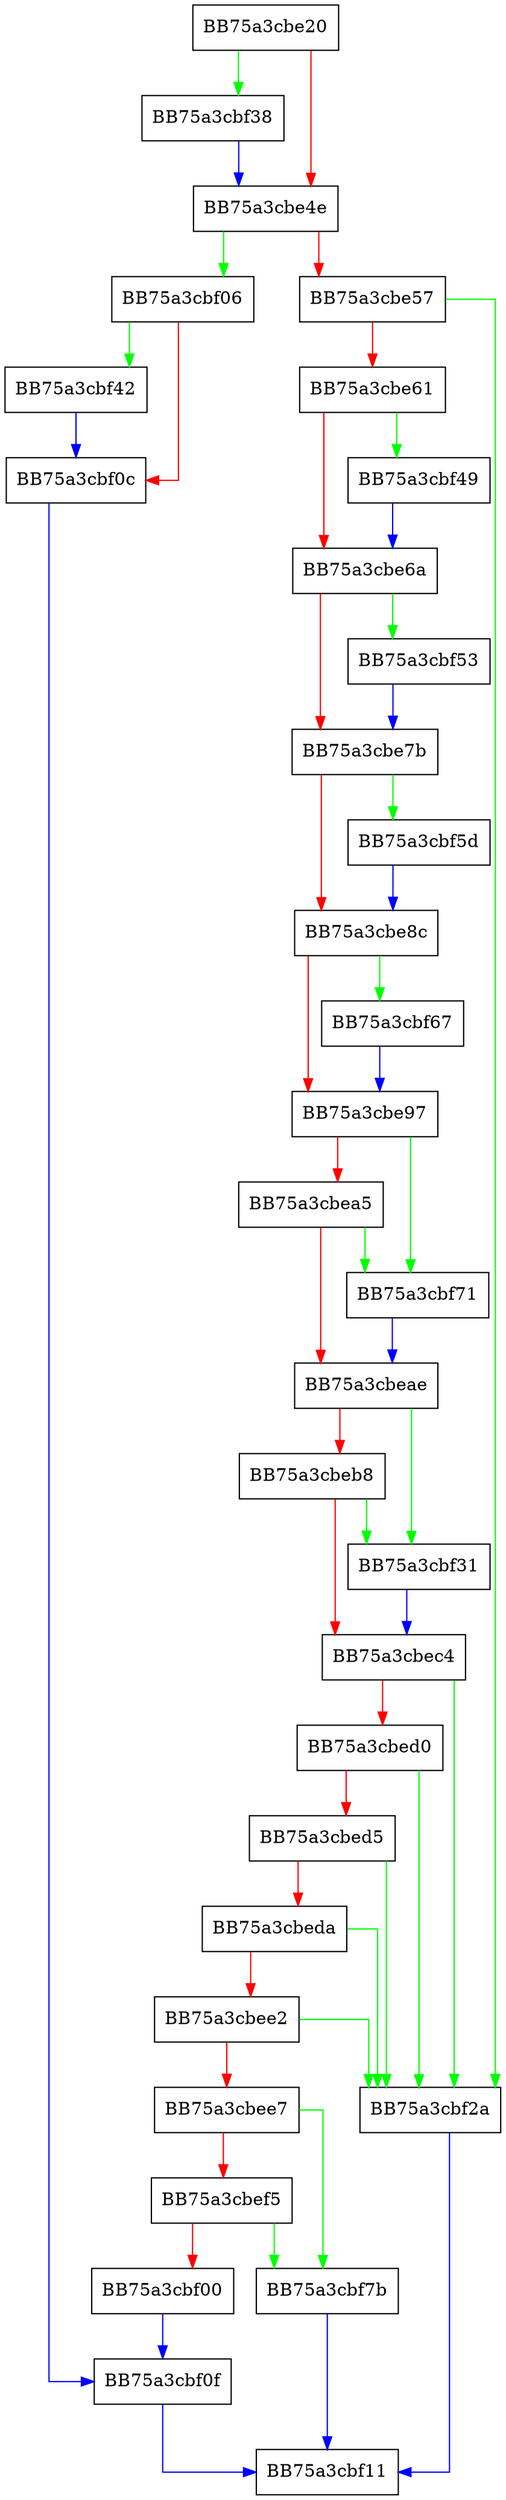 digraph ExtractorAsFile {
  node [shape="box"];
  graph [splines=ortho];
  BB75a3cbe20 -> BB75a3cbf38 [color="green"];
  BB75a3cbe20 -> BB75a3cbe4e [color="red"];
  BB75a3cbe4e -> BB75a3cbf06 [color="green"];
  BB75a3cbe4e -> BB75a3cbe57 [color="red"];
  BB75a3cbe57 -> BB75a3cbf2a [color="green"];
  BB75a3cbe57 -> BB75a3cbe61 [color="red"];
  BB75a3cbe61 -> BB75a3cbf49 [color="green"];
  BB75a3cbe61 -> BB75a3cbe6a [color="red"];
  BB75a3cbe6a -> BB75a3cbf53 [color="green"];
  BB75a3cbe6a -> BB75a3cbe7b [color="red"];
  BB75a3cbe7b -> BB75a3cbf5d [color="green"];
  BB75a3cbe7b -> BB75a3cbe8c [color="red"];
  BB75a3cbe8c -> BB75a3cbf67 [color="green"];
  BB75a3cbe8c -> BB75a3cbe97 [color="red"];
  BB75a3cbe97 -> BB75a3cbf71 [color="green"];
  BB75a3cbe97 -> BB75a3cbea5 [color="red"];
  BB75a3cbea5 -> BB75a3cbf71 [color="green"];
  BB75a3cbea5 -> BB75a3cbeae [color="red"];
  BB75a3cbeae -> BB75a3cbf31 [color="green"];
  BB75a3cbeae -> BB75a3cbeb8 [color="red"];
  BB75a3cbeb8 -> BB75a3cbf31 [color="green"];
  BB75a3cbeb8 -> BB75a3cbec4 [color="red"];
  BB75a3cbec4 -> BB75a3cbf2a [color="green"];
  BB75a3cbec4 -> BB75a3cbed0 [color="red"];
  BB75a3cbed0 -> BB75a3cbf2a [color="green"];
  BB75a3cbed0 -> BB75a3cbed5 [color="red"];
  BB75a3cbed5 -> BB75a3cbf2a [color="green"];
  BB75a3cbed5 -> BB75a3cbeda [color="red"];
  BB75a3cbeda -> BB75a3cbf2a [color="green"];
  BB75a3cbeda -> BB75a3cbee2 [color="red"];
  BB75a3cbee2 -> BB75a3cbf2a [color="green"];
  BB75a3cbee2 -> BB75a3cbee7 [color="red"];
  BB75a3cbee7 -> BB75a3cbf7b [color="green"];
  BB75a3cbee7 -> BB75a3cbef5 [color="red"];
  BB75a3cbef5 -> BB75a3cbf7b [color="green"];
  BB75a3cbef5 -> BB75a3cbf00 [color="red"];
  BB75a3cbf00 -> BB75a3cbf0f [color="blue"];
  BB75a3cbf06 -> BB75a3cbf42 [color="green"];
  BB75a3cbf06 -> BB75a3cbf0c [color="red"];
  BB75a3cbf0c -> BB75a3cbf0f [color="blue"];
  BB75a3cbf0f -> BB75a3cbf11 [color="blue"];
  BB75a3cbf2a -> BB75a3cbf11 [color="blue"];
  BB75a3cbf31 -> BB75a3cbec4 [color="blue"];
  BB75a3cbf38 -> BB75a3cbe4e [color="blue"];
  BB75a3cbf42 -> BB75a3cbf0c [color="blue"];
  BB75a3cbf49 -> BB75a3cbe6a [color="blue"];
  BB75a3cbf53 -> BB75a3cbe7b [color="blue"];
  BB75a3cbf5d -> BB75a3cbe8c [color="blue"];
  BB75a3cbf67 -> BB75a3cbe97 [color="blue"];
  BB75a3cbf71 -> BB75a3cbeae [color="blue"];
  BB75a3cbf7b -> BB75a3cbf11 [color="blue"];
}